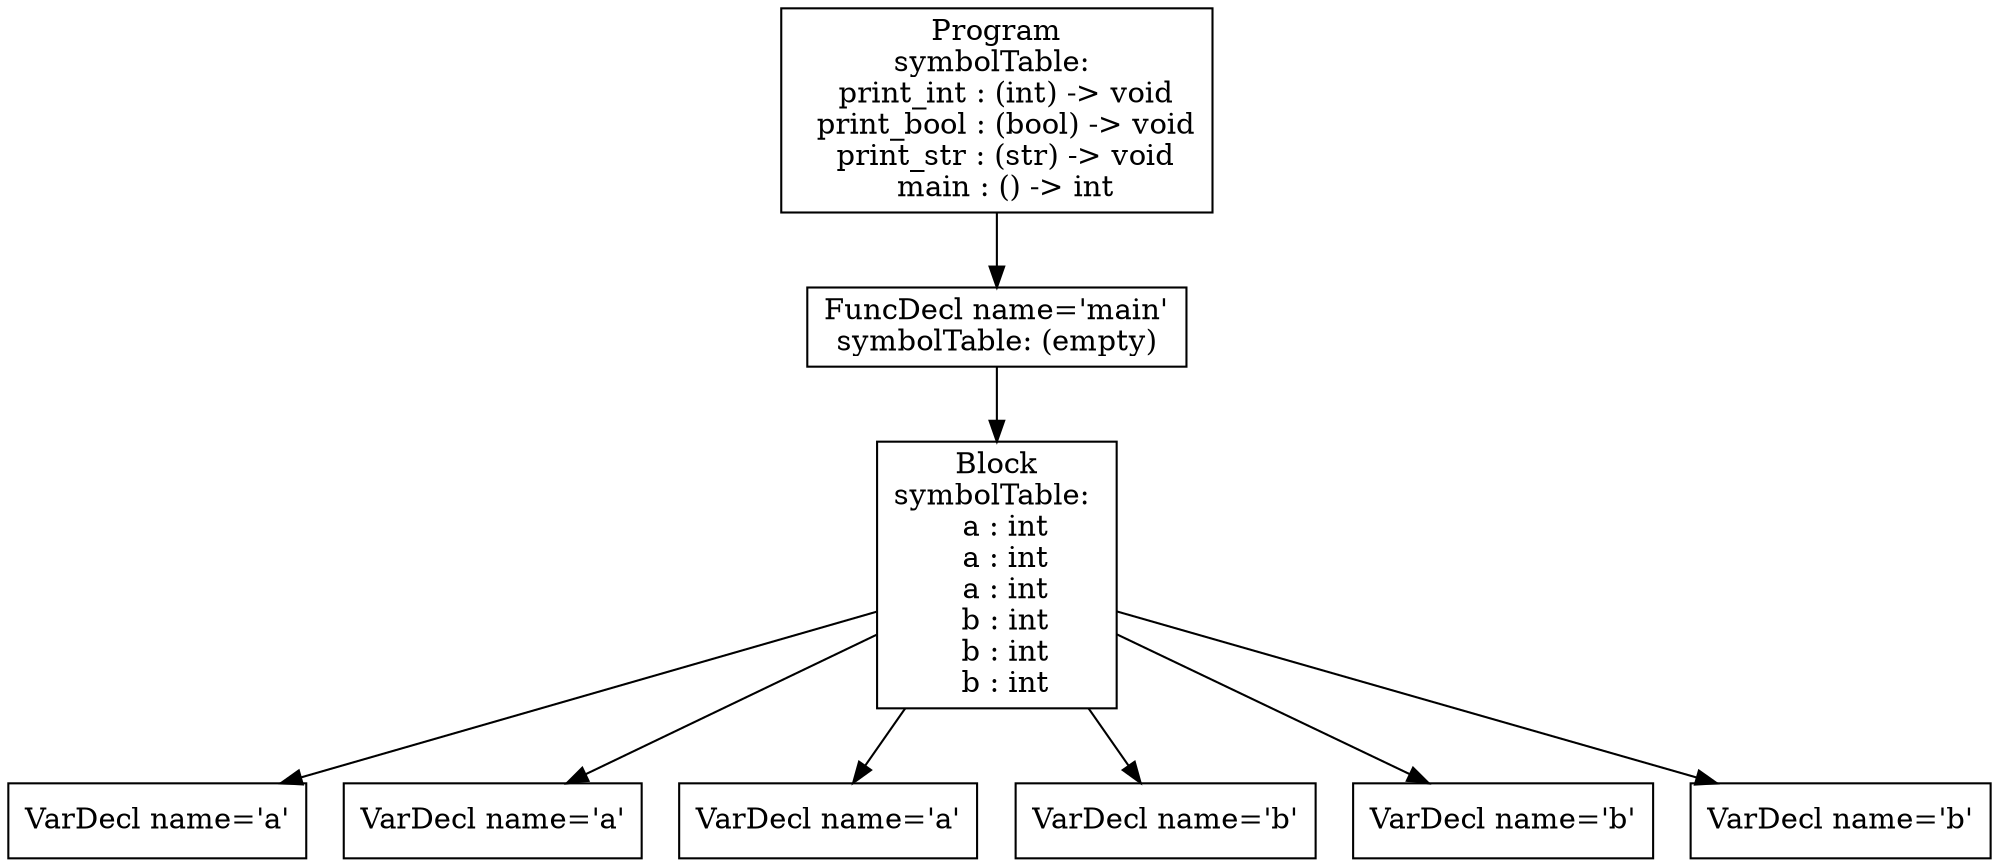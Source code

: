 digraph AST {
3 [shape=box, label="VarDecl name='a'"];
4 [shape=box, label="VarDecl name='a'"];
5 [shape=box, label="VarDecl name='a'"];
6 [shape=box, label="VarDecl name='b'"];
7 [shape=box, label="VarDecl name='b'"];
8 [shape=box, label="VarDecl name='b'"];
2 [shape=box, label="Block\nsymbolTable: \n  a : int\n  a : int\n  a : int\n  b : int\n  b : int\n  b : int"];
2 -> 3;
2 -> 4;
2 -> 5;
2 -> 6;
2 -> 7;
2 -> 8;
1 [shape=box, label="FuncDecl name='main'\nsymbolTable: (empty)"];
1 -> 2;
0 [shape=box, label="Program\nsymbolTable: \n  print_int : (int) -> void\n  print_bool : (bool) -> void\n  print_str : (str) -> void\n  main : () -> int"];
0 -> 1;
}
